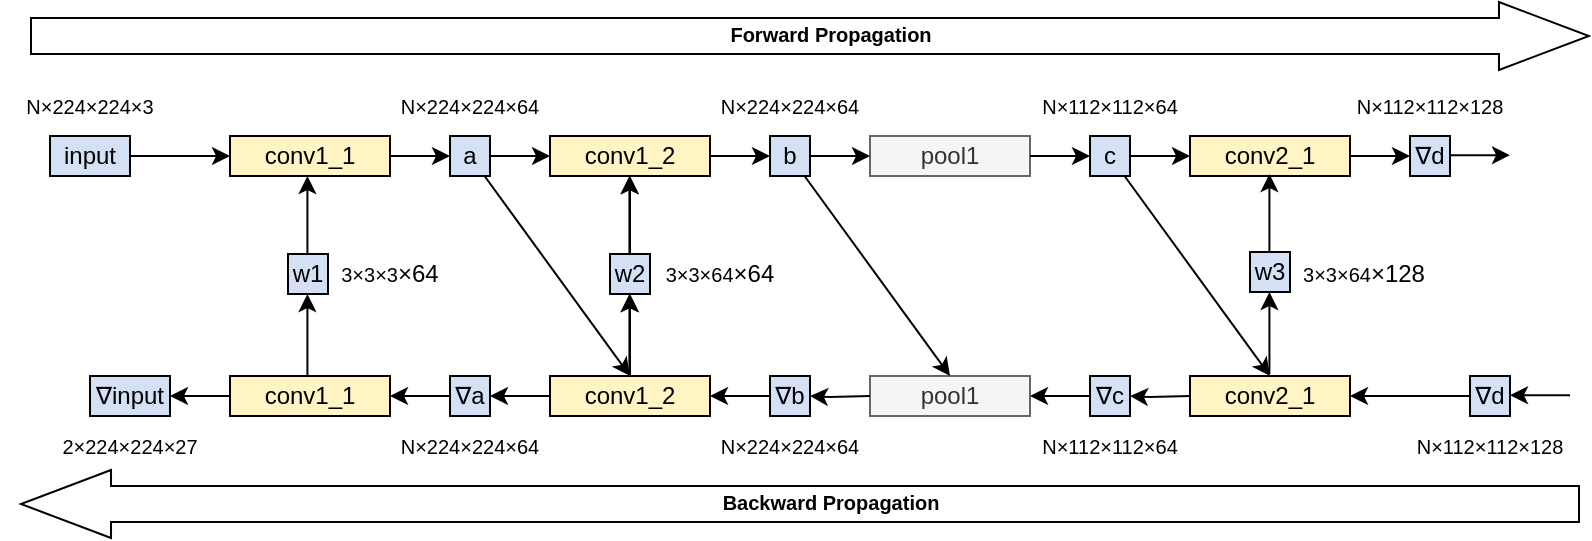 <mxfile version="21.0.10" type="github">
  <diagram name="第 1 页" id="kZKIhiGgx8vQk42RSa21">
    <mxGraphModel dx="473" dy="277" grid="1" gridSize="10" guides="1" tooltips="1" connect="1" arrows="1" fold="1" page="1" pageScale="1" pageWidth="827" pageHeight="1169" math="0" shadow="0">
      <root>
        <mxCell id="0" />
        <mxCell id="1" parent="0" />
        <mxCell id="8jd2FHh-dc2UQ0hfESjN-13" style="edgeStyle=orthogonalEdgeStyle;rounded=0;orthogonalLoop=1;jettySize=auto;html=1;entryX=0;entryY=0.5;entryDx=0;entryDy=0;" edge="1" parent="1" source="8jd2FHh-dc2UQ0hfESjN-1" target="8jd2FHh-dc2UQ0hfESjN-12">
          <mxGeometry relative="1" as="geometry" />
        </mxCell>
        <mxCell id="8jd2FHh-dc2UQ0hfESjN-1" value="conv1_1" style="rounded=0;whiteSpace=wrap;html=1;fillColor=#FFF4C3;" vertex="1" parent="1">
          <mxGeometry x="280" y="140" width="80" height="20" as="geometry" />
        </mxCell>
        <mxCell id="8jd2FHh-dc2UQ0hfESjN-18" style="edgeStyle=orthogonalEdgeStyle;rounded=0;orthogonalLoop=1;jettySize=auto;html=1;entryX=0;entryY=0.5;entryDx=0;entryDy=0;" edge="1" parent="1" source="8jd2FHh-dc2UQ0hfESjN-12" target="8jd2FHh-dc2UQ0hfESjN-17">
          <mxGeometry relative="1" as="geometry" />
        </mxCell>
        <mxCell id="8jd2FHh-dc2UQ0hfESjN-56" style="rounded=0;orthogonalLoop=1;jettySize=auto;html=1;entryX=0.5;entryY=0;entryDx=0;entryDy=0;" edge="1" parent="1" source="8jd2FHh-dc2UQ0hfESjN-12" target="8jd2FHh-dc2UQ0hfESjN-40">
          <mxGeometry relative="1" as="geometry" />
        </mxCell>
        <mxCell id="8jd2FHh-dc2UQ0hfESjN-12" value="a" style="rounded=0;whiteSpace=wrap;html=1;fillColor=#D4E1F5;" vertex="1" parent="1">
          <mxGeometry x="390" y="140" width="20" height="20" as="geometry" />
        </mxCell>
        <mxCell id="8jd2FHh-dc2UQ0hfESjN-16" style="edgeStyle=orthogonalEdgeStyle;rounded=0;orthogonalLoop=1;jettySize=auto;html=1;entryX=0;entryY=0.5;entryDx=0;entryDy=0;" edge="1" parent="1" source="8jd2FHh-dc2UQ0hfESjN-14" target="8jd2FHh-dc2UQ0hfESjN-1">
          <mxGeometry relative="1" as="geometry" />
        </mxCell>
        <mxCell id="8jd2FHh-dc2UQ0hfESjN-14" value="input" style="rounded=0;whiteSpace=wrap;html=1;fillStyle=auto;fillColor=#D4E1F5;" vertex="1" parent="1">
          <mxGeometry x="190" y="140" width="40" height="20" as="geometry" />
        </mxCell>
        <mxCell id="8jd2FHh-dc2UQ0hfESjN-17" value="conv1_2" style="rounded=0;whiteSpace=wrap;html=1;fillColor=#FFF4C3;" vertex="1" parent="1">
          <mxGeometry x="440" y="140" width="80" height="20" as="geometry" />
        </mxCell>
        <mxCell id="8jd2FHh-dc2UQ0hfESjN-19" value="pool1" style="rounded=0;whiteSpace=wrap;html=1;fillColor=#f5f5f5;fontColor=#333333;strokeColor=#666666;" vertex="1" parent="1">
          <mxGeometry x="600" y="140" width="80" height="20" as="geometry" />
        </mxCell>
        <mxCell id="8jd2FHh-dc2UQ0hfESjN-26" value="" style="group" vertex="1" connectable="0" parent="1">
          <mxGeometry x="520" y="140" width="80" height="20" as="geometry" />
        </mxCell>
        <mxCell id="8jd2FHh-dc2UQ0hfESjN-20" style="edgeStyle=orthogonalEdgeStyle;rounded=0;orthogonalLoop=1;jettySize=auto;html=1;entryX=0;entryY=0.5;entryDx=0;entryDy=0;" edge="1" parent="8jd2FHh-dc2UQ0hfESjN-26" target="8jd2FHh-dc2UQ0hfESjN-22">
          <mxGeometry relative="1" as="geometry">
            <mxPoint y="10" as="sourcePoint" />
          </mxGeometry>
        </mxCell>
        <mxCell id="8jd2FHh-dc2UQ0hfESjN-21" style="edgeStyle=orthogonalEdgeStyle;rounded=0;orthogonalLoop=1;jettySize=auto;html=1;entryX=0;entryY=0.5;entryDx=0;entryDy=0;" edge="1" parent="8jd2FHh-dc2UQ0hfESjN-26" source="8jd2FHh-dc2UQ0hfESjN-22">
          <mxGeometry relative="1" as="geometry">
            <mxPoint x="80" y="10" as="targetPoint" />
          </mxGeometry>
        </mxCell>
        <mxCell id="8jd2FHh-dc2UQ0hfESjN-22" value="b" style="rounded=0;whiteSpace=wrap;html=1;fillColor=#D4E1F5;" vertex="1" parent="8jd2FHh-dc2UQ0hfESjN-26">
          <mxGeometry x="30" width="20" height="20" as="geometry" />
        </mxCell>
        <mxCell id="8jd2FHh-dc2UQ0hfESjN-27" style="edgeStyle=orthogonalEdgeStyle;rounded=0;orthogonalLoop=1;jettySize=auto;html=1;entryX=0;entryY=0.5;entryDx=0;entryDy=0;" edge="1" parent="1" target="8jd2FHh-dc2UQ0hfESjN-29">
          <mxGeometry relative="1" as="geometry">
            <mxPoint x="680" y="150" as="sourcePoint" />
          </mxGeometry>
        </mxCell>
        <mxCell id="8jd2FHh-dc2UQ0hfESjN-28" style="edgeStyle=orthogonalEdgeStyle;rounded=0;orthogonalLoop=1;jettySize=auto;html=1;entryX=0;entryY=0.5;entryDx=0;entryDy=0;" edge="1" parent="1" source="8jd2FHh-dc2UQ0hfESjN-29">
          <mxGeometry relative="1" as="geometry">
            <mxPoint x="760" y="150" as="targetPoint" />
          </mxGeometry>
        </mxCell>
        <mxCell id="8jd2FHh-dc2UQ0hfESjN-58" style="rounded=0;orthogonalLoop=1;jettySize=auto;html=1;entryX=0.5;entryY=0;entryDx=0;entryDy=0;" edge="1" parent="1" source="8jd2FHh-dc2UQ0hfESjN-29" target="8jd2FHh-dc2UQ0hfESjN-49">
          <mxGeometry relative="1" as="geometry" />
        </mxCell>
        <mxCell id="8jd2FHh-dc2UQ0hfESjN-29" value="c" style="rounded=0;whiteSpace=wrap;html=1;fillColor=#D4E1F5;" vertex="1" parent="1">
          <mxGeometry x="710" y="140" width="20" height="20" as="geometry" />
        </mxCell>
        <mxCell id="8jd2FHh-dc2UQ0hfESjN-30" value="conv2_1" style="rounded=0;whiteSpace=wrap;html=1;fillColor=#FFF4C3;" vertex="1" parent="1">
          <mxGeometry x="760" y="140" width="80" height="20" as="geometry" />
        </mxCell>
        <mxCell id="8jd2FHh-dc2UQ0hfESjN-33" style="edgeStyle=orthogonalEdgeStyle;rounded=0;orthogonalLoop=1;jettySize=auto;html=1;entryX=0;entryY=0.5;entryDx=0;entryDy=0;" edge="1" parent="1">
          <mxGeometry relative="1" as="geometry">
            <mxPoint x="840" y="150" as="sourcePoint" />
            <mxPoint x="870" y="150" as="targetPoint" />
          </mxGeometry>
        </mxCell>
        <mxCell id="8jd2FHh-dc2UQ0hfESjN-34" style="edgeStyle=orthogonalEdgeStyle;rounded=0;orthogonalLoop=1;jettySize=auto;html=1;" edge="1" parent="1">
          <mxGeometry relative="1" as="geometry">
            <mxPoint x="920" y="149.58" as="targetPoint" />
            <mxPoint x="890" y="149.58" as="sourcePoint" />
          </mxGeometry>
        </mxCell>
        <mxCell id="8jd2FHh-dc2UQ0hfESjN-36" style="edgeStyle=orthogonalEdgeStyle;rounded=0;orthogonalLoop=1;jettySize=auto;html=1;exitX=0;exitY=0.5;exitDx=0;exitDy=0;" edge="1" parent="1" source="8jd2FHh-dc2UQ0hfESjN-39" target="8jd2FHh-dc2UQ0hfESjN-37">
          <mxGeometry relative="1" as="geometry" />
        </mxCell>
        <mxCell id="8jd2FHh-dc2UQ0hfESjN-54" style="edgeStyle=orthogonalEdgeStyle;rounded=0;orthogonalLoop=1;jettySize=auto;html=1;" edge="1" parent="1" source="8jd2FHh-dc2UQ0hfESjN-37">
          <mxGeometry relative="1" as="geometry">
            <mxPoint x="250" y="270" as="targetPoint" />
          </mxGeometry>
        </mxCell>
        <mxCell id="8jd2FHh-dc2UQ0hfESjN-37" value="conv1_1" style="rounded=0;whiteSpace=wrap;html=1;fillColor=#FFF4C3;" vertex="1" parent="1">
          <mxGeometry x="280" y="260" width="80" height="20" as="geometry" />
        </mxCell>
        <mxCell id="8jd2FHh-dc2UQ0hfESjN-38" style="edgeStyle=orthogonalEdgeStyle;rounded=0;orthogonalLoop=1;jettySize=auto;html=1;exitX=0;exitY=0.5;exitDx=0;exitDy=0;" edge="1" parent="1" source="8jd2FHh-dc2UQ0hfESjN-40" target="8jd2FHh-dc2UQ0hfESjN-39">
          <mxGeometry relative="1" as="geometry" />
        </mxCell>
        <mxCell id="8jd2FHh-dc2UQ0hfESjN-39" value="∇a" style="rounded=0;whiteSpace=wrap;html=1;fillColor=#D4E1F5;" vertex="1" parent="1">
          <mxGeometry x="390" y="260" width="20" height="20" as="geometry" />
        </mxCell>
        <mxCell id="8jd2FHh-dc2UQ0hfESjN-61" style="edgeStyle=orthogonalEdgeStyle;rounded=0;orthogonalLoop=1;jettySize=auto;html=1;entryX=0.5;entryY=1;entryDx=0;entryDy=0;" edge="1" parent="1" source="8jd2FHh-dc2UQ0hfESjN-40" target="8jd2FHh-dc2UQ0hfESjN-65">
          <mxGeometry relative="1" as="geometry">
            <mxPoint x="480" y="220" as="targetPoint" />
          </mxGeometry>
        </mxCell>
        <mxCell id="8jd2FHh-dc2UQ0hfESjN-40" value="conv1_2" style="rounded=0;whiteSpace=wrap;html=1;fillColor=#FFF4C3;" vertex="1" parent="1">
          <mxGeometry x="440" y="260" width="80" height="20" as="geometry" />
        </mxCell>
        <mxCell id="8jd2FHh-dc2UQ0hfESjN-41" value="pool1" style="rounded=0;whiteSpace=wrap;html=1;fillColor=#f5f5f5;fontColor=#333333;strokeColor=#666666;" vertex="1" parent="1">
          <mxGeometry x="600" y="260" width="80" height="20" as="geometry" />
        </mxCell>
        <mxCell id="8jd2FHh-dc2UQ0hfESjN-42" value="" style="group" vertex="1" connectable="0" parent="1">
          <mxGeometry x="520" y="260" width="80" height="20" as="geometry" />
        </mxCell>
        <mxCell id="8jd2FHh-dc2UQ0hfESjN-43" style="edgeStyle=orthogonalEdgeStyle;rounded=0;orthogonalLoop=1;jettySize=auto;html=1;entryX=0;entryY=0.5;entryDx=0;entryDy=0;exitX=0;exitY=0.5;exitDx=0;exitDy=0;" edge="1" parent="8jd2FHh-dc2UQ0hfESjN-42" source="8jd2FHh-dc2UQ0hfESjN-45">
          <mxGeometry relative="1" as="geometry">
            <mxPoint y="10" as="targetPoint" />
          </mxGeometry>
        </mxCell>
        <mxCell id="8jd2FHh-dc2UQ0hfESjN-44" style="edgeStyle=orthogonalEdgeStyle;rounded=0;orthogonalLoop=1;jettySize=auto;html=1;" edge="1" parent="8jd2FHh-dc2UQ0hfESjN-42" target="8jd2FHh-dc2UQ0hfESjN-45">
          <mxGeometry relative="1" as="geometry">
            <mxPoint x="80" y="10" as="sourcePoint" />
          </mxGeometry>
        </mxCell>
        <mxCell id="8jd2FHh-dc2UQ0hfESjN-45" value="∇b" style="rounded=0;whiteSpace=wrap;html=1;fillColor=#D4E1F5;" vertex="1" parent="8jd2FHh-dc2UQ0hfESjN-42">
          <mxGeometry x="30" width="20" height="20" as="geometry" />
        </mxCell>
        <mxCell id="8jd2FHh-dc2UQ0hfESjN-46" style="edgeStyle=orthogonalEdgeStyle;rounded=0;orthogonalLoop=1;jettySize=auto;html=1;entryX=0;entryY=0.5;entryDx=0;entryDy=0;exitX=0;exitY=0.5;exitDx=0;exitDy=0;" edge="1" parent="1" source="8jd2FHh-dc2UQ0hfESjN-48">
          <mxGeometry relative="1" as="geometry">
            <mxPoint x="680" y="270" as="targetPoint" />
          </mxGeometry>
        </mxCell>
        <mxCell id="8jd2FHh-dc2UQ0hfESjN-47" style="edgeStyle=orthogonalEdgeStyle;rounded=0;orthogonalLoop=1;jettySize=auto;html=1;" edge="1" parent="1" target="8jd2FHh-dc2UQ0hfESjN-48">
          <mxGeometry relative="1" as="geometry">
            <mxPoint x="760" y="270" as="sourcePoint" />
          </mxGeometry>
        </mxCell>
        <mxCell id="8jd2FHh-dc2UQ0hfESjN-48" value="∇c" style="rounded=0;whiteSpace=wrap;html=1;fillColor=#D4E1F5;" vertex="1" parent="1">
          <mxGeometry x="710" y="260" width="20" height="20" as="geometry" />
        </mxCell>
        <mxCell id="8jd2FHh-dc2UQ0hfESjN-49" value="conv2_1" style="rounded=0;whiteSpace=wrap;html=1;fillColor=#FFF4C3;" vertex="1" parent="1">
          <mxGeometry x="760" y="260" width="80" height="20" as="geometry" />
        </mxCell>
        <mxCell id="8jd2FHh-dc2UQ0hfESjN-50" style="edgeStyle=orthogonalEdgeStyle;rounded=0;orthogonalLoop=1;jettySize=auto;html=1;entryX=0;entryY=0.5;entryDx=0;entryDy=0;exitX=0;exitY=0.5;exitDx=0;exitDy=0;" edge="1" parent="1" source="8jd2FHh-dc2UQ0hfESjN-59">
          <mxGeometry relative="1" as="geometry">
            <mxPoint x="870" y="270" as="sourcePoint" />
            <mxPoint x="840" y="270" as="targetPoint" />
          </mxGeometry>
        </mxCell>
        <mxCell id="8jd2FHh-dc2UQ0hfESjN-51" style="edgeStyle=orthogonalEdgeStyle;rounded=0;orthogonalLoop=1;jettySize=auto;html=1;" edge="1" parent="1">
          <mxGeometry relative="1" as="geometry">
            <mxPoint x="920" y="269.58" as="targetPoint" />
            <mxPoint x="950" y="269.58" as="sourcePoint" />
          </mxGeometry>
        </mxCell>
        <mxCell id="8jd2FHh-dc2UQ0hfESjN-55" value="∇input" style="rounded=0;whiteSpace=wrap;html=1;fillColor=#D4E1F5;" vertex="1" parent="1">
          <mxGeometry x="210" y="260" width="40" height="20" as="geometry" />
        </mxCell>
        <mxCell id="8jd2FHh-dc2UQ0hfESjN-57" style="rounded=0;orthogonalLoop=1;jettySize=auto;html=1;entryX=0.5;entryY=0;entryDx=0;entryDy=0;" edge="1" parent="1" source="8jd2FHh-dc2UQ0hfESjN-22" target="8jd2FHh-dc2UQ0hfESjN-41">
          <mxGeometry relative="1" as="geometry" />
        </mxCell>
        <mxCell id="8jd2FHh-dc2UQ0hfESjN-59" value="∇d" style="rounded=0;whiteSpace=wrap;html=1;fillColor=#D4E1F5;" vertex="1" parent="1">
          <mxGeometry x="900" y="260" width="20" height="20" as="geometry" />
        </mxCell>
        <mxCell id="8jd2FHh-dc2UQ0hfESjN-60" value="∇d" style="rounded=0;whiteSpace=wrap;html=1;fillColor=#D4E1F5;" vertex="1" parent="1">
          <mxGeometry x="870" y="140" width="20" height="20" as="geometry" />
        </mxCell>
        <mxCell id="8jd2FHh-dc2UQ0hfESjN-66" style="edgeStyle=orthogonalEdgeStyle;rounded=0;orthogonalLoop=1;jettySize=auto;html=1;entryX=0.5;entryY=1;entryDx=0;entryDy=0;exitX=0.5;exitY=0;exitDx=0;exitDy=0;" edge="1" parent="1" source="8jd2FHh-dc2UQ0hfESjN-65" target="8jd2FHh-dc2UQ0hfESjN-17">
          <mxGeometry relative="1" as="geometry" />
        </mxCell>
        <mxCell id="8jd2FHh-dc2UQ0hfESjN-65" value="w2" style="rounded=0;whiteSpace=wrap;html=1;fillColor=#D4E1F5;" vertex="1" parent="1">
          <mxGeometry x="470" y="199" width="20" height="20" as="geometry" />
        </mxCell>
        <mxCell id="8jd2FHh-dc2UQ0hfESjN-67" style="edgeStyle=orthogonalEdgeStyle;rounded=0;orthogonalLoop=1;jettySize=auto;html=1;entryX=0.5;entryY=1;entryDx=0;entryDy=0;" edge="1" parent="1">
          <mxGeometry relative="1" as="geometry">
            <mxPoint x="479.71" y="260" as="sourcePoint" />
            <mxPoint x="479.71" y="219" as="targetPoint" />
          </mxGeometry>
        </mxCell>
        <mxCell id="8jd2FHh-dc2UQ0hfESjN-70" style="edgeStyle=orthogonalEdgeStyle;rounded=0;orthogonalLoop=1;jettySize=auto;html=1;entryX=0.5;entryY=1;entryDx=0;entryDy=0;exitX=0.5;exitY=0;exitDx=0;exitDy=0;" edge="1" parent="1">
          <mxGeometry relative="1" as="geometry">
            <mxPoint x="479.71" y="199" as="sourcePoint" />
            <mxPoint x="479.71" y="160" as="targetPoint" />
          </mxGeometry>
        </mxCell>
        <mxCell id="8jd2FHh-dc2UQ0hfESjN-74" value="w3" style="rounded=0;whiteSpace=wrap;html=1;fillColor=#D4E1F5;" vertex="1" parent="1">
          <mxGeometry x="790" y="198" width="20" height="20" as="geometry" />
        </mxCell>
        <mxCell id="8jd2FHh-dc2UQ0hfESjN-75" style="edgeStyle=orthogonalEdgeStyle;rounded=0;orthogonalLoop=1;jettySize=auto;html=1;entryX=0.5;entryY=1;entryDx=0;entryDy=0;" edge="1" parent="1">
          <mxGeometry relative="1" as="geometry">
            <mxPoint x="799.71" y="259" as="sourcePoint" />
            <mxPoint x="799.71" y="218" as="targetPoint" />
          </mxGeometry>
        </mxCell>
        <mxCell id="8jd2FHh-dc2UQ0hfESjN-76" style="edgeStyle=orthogonalEdgeStyle;rounded=0;orthogonalLoop=1;jettySize=auto;html=1;entryX=0.5;entryY=1;entryDx=0;entryDy=0;exitX=0.5;exitY=0;exitDx=0;exitDy=0;" edge="1" parent="1">
          <mxGeometry relative="1" as="geometry">
            <mxPoint x="799.71" y="198" as="sourcePoint" />
            <mxPoint x="799.71" y="159" as="targetPoint" />
          </mxGeometry>
        </mxCell>
        <mxCell id="8jd2FHh-dc2UQ0hfESjN-77" value="&lt;font style=&quot;font-size: 10px;&quot;&gt;N×224×224×64&lt;/font&gt;" style="text;html=1;strokeColor=none;fillColor=none;align=center;verticalAlign=middle;whiteSpace=wrap;rounded=0;" vertex="1" parent="1">
          <mxGeometry x="355" y="100" width="90" height="50" as="geometry" />
        </mxCell>
        <mxCell id="8jd2FHh-dc2UQ0hfESjN-78" value="&lt;font style=&quot;font-size: 10px;&quot;&gt;N×224×224×64&lt;/font&gt;" style="text;html=1;strokeColor=none;fillColor=none;align=center;verticalAlign=middle;whiteSpace=wrap;rounded=0;" vertex="1" parent="1">
          <mxGeometry x="515" y="100" width="90" height="50" as="geometry" />
        </mxCell>
        <mxCell id="8jd2FHh-dc2UQ0hfESjN-79" value="&lt;font style=&quot;font-size: 10px;&quot;&gt;N×112×112×64&lt;/font&gt;" style="text;html=1;strokeColor=none;fillColor=none;align=center;verticalAlign=middle;whiteSpace=wrap;rounded=0;" vertex="1" parent="1">
          <mxGeometry x="675" y="100" width="90" height="50" as="geometry" />
        </mxCell>
        <mxCell id="8jd2FHh-dc2UQ0hfESjN-80" value="&lt;font style=&quot;font-size: 10px;&quot;&gt;N×112×112×128&lt;/font&gt;" style="text;html=1;strokeColor=none;fillColor=none;align=center;verticalAlign=middle;whiteSpace=wrap;rounded=0;" vertex="1" parent="1">
          <mxGeometry x="835" y="100" width="90" height="50" as="geometry" />
        </mxCell>
        <mxCell id="8jd2FHh-dc2UQ0hfESjN-81" value="&lt;font style=&quot;font-size: 10px;&quot;&gt;N×224×224×64&lt;/font&gt;" style="text;html=1;strokeColor=none;fillColor=none;align=center;verticalAlign=middle;whiteSpace=wrap;rounded=0;" vertex="1" parent="1">
          <mxGeometry x="355" y="270" width="90" height="50" as="geometry" />
        </mxCell>
        <mxCell id="8jd2FHh-dc2UQ0hfESjN-82" value="&lt;font style=&quot;font-size: 10px;&quot;&gt;N×224×224×64&lt;/font&gt;" style="text;html=1;strokeColor=none;fillColor=none;align=center;verticalAlign=middle;whiteSpace=wrap;rounded=0;" vertex="1" parent="1">
          <mxGeometry x="515" y="270" width="90" height="50" as="geometry" />
        </mxCell>
        <mxCell id="8jd2FHh-dc2UQ0hfESjN-83" value="&lt;font style=&quot;font-size: 10px;&quot;&gt;N×112×112×64&lt;/font&gt;" style="text;html=1;strokeColor=none;fillColor=none;align=center;verticalAlign=middle;whiteSpace=wrap;rounded=0;" vertex="1" parent="1">
          <mxGeometry x="675" y="270" width="90" height="50" as="geometry" />
        </mxCell>
        <mxCell id="8jd2FHh-dc2UQ0hfESjN-84" value="&lt;font style=&quot;font-size: 10px;&quot;&gt;N×112×112×128&lt;/font&gt;" style="text;html=1;strokeColor=none;fillColor=none;align=center;verticalAlign=middle;whiteSpace=wrap;rounded=0;" vertex="1" parent="1">
          <mxGeometry x="865" y="270" width="90" height="50" as="geometry" />
        </mxCell>
        <mxCell id="8jd2FHh-dc2UQ0hfESjN-86" value="&lt;font style=&quot;font-size: 10px;&quot;&gt;3×3×64&lt;/font&gt;×64" style="text;html=1;strokeColor=none;fillColor=none;align=center;verticalAlign=middle;whiteSpace=wrap;rounded=0;" vertex="1" parent="1">
          <mxGeometry x="485" y="192" width="80" height="34" as="geometry" />
        </mxCell>
        <mxCell id="8jd2FHh-dc2UQ0hfESjN-87" value="&lt;font style=&quot;font-size: 10px;&quot;&gt;3×3×64&lt;/font&gt;×128" style="text;html=1;strokeColor=none;fillColor=none;align=center;verticalAlign=middle;whiteSpace=wrap;rounded=0;" vertex="1" parent="1">
          <mxGeometry x="807" y="192" width="80" height="34" as="geometry" />
        </mxCell>
        <mxCell id="8jd2FHh-dc2UQ0hfESjN-88" value="&lt;font style=&quot;font-size: 10px;&quot;&gt;N×224×224×3&lt;/font&gt;" style="text;html=1;strokeColor=none;fillColor=none;align=center;verticalAlign=middle;whiteSpace=wrap;rounded=0;" vertex="1" parent="1">
          <mxGeometry x="165" y="100" width="90" height="50" as="geometry" />
        </mxCell>
        <mxCell id="8jd2FHh-dc2UQ0hfESjN-89" value="&lt;font style=&quot;font-size: 10px;&quot;&gt;2×224×224×27&lt;/font&gt;" style="text;html=1;strokeColor=none;fillColor=none;align=center;verticalAlign=middle;whiteSpace=wrap;rounded=0;" vertex="1" parent="1">
          <mxGeometry x="185" y="270" width="90" height="50" as="geometry" />
        </mxCell>
        <mxCell id="8jd2FHh-dc2UQ0hfESjN-97" value="w1" style="rounded=0;whiteSpace=wrap;html=1;fillColor=#D4E1F5;" vertex="1" parent="1">
          <mxGeometry x="309" y="199" width="20" height="20" as="geometry" />
        </mxCell>
        <mxCell id="8jd2FHh-dc2UQ0hfESjN-98" style="edgeStyle=orthogonalEdgeStyle;rounded=0;orthogonalLoop=1;jettySize=auto;html=1;entryX=0.5;entryY=1;entryDx=0;entryDy=0;" edge="1" parent="1">
          <mxGeometry relative="1" as="geometry">
            <mxPoint x="318.71" y="260" as="sourcePoint" />
            <mxPoint x="318.71" y="219" as="targetPoint" />
          </mxGeometry>
        </mxCell>
        <mxCell id="8jd2FHh-dc2UQ0hfESjN-99" style="edgeStyle=orthogonalEdgeStyle;rounded=0;orthogonalLoop=1;jettySize=auto;html=1;entryX=0.5;entryY=1;entryDx=0;entryDy=0;exitX=0.5;exitY=0;exitDx=0;exitDy=0;" edge="1" parent="1">
          <mxGeometry relative="1" as="geometry">
            <mxPoint x="318.71" y="199" as="sourcePoint" />
            <mxPoint x="318.71" y="160" as="targetPoint" />
          </mxGeometry>
        </mxCell>
        <mxCell id="8jd2FHh-dc2UQ0hfESjN-100" value="&lt;font style=&quot;font-size: 10px;&quot;&gt;3×3×3&lt;/font&gt;×64" style="text;html=1;strokeColor=none;fillColor=none;align=center;verticalAlign=middle;whiteSpace=wrap;rounded=0;" vertex="1" parent="1">
          <mxGeometry x="330" y="192" width="60" height="34" as="geometry" />
        </mxCell>
        <mxCell id="8jd2FHh-dc2UQ0hfESjN-101" value="" style="shape=flexArrow;endArrow=classic;html=1;rounded=0;endWidth=15;endSize=14.67;startSize=6;strokeColor=default;fillColor=none;strokeWidth=1;arcSize=20;width=18;" edge="1" parent="1">
          <mxGeometry width="50" height="50" relative="1" as="geometry">
            <mxPoint x="180" y="90" as="sourcePoint" />
            <mxPoint x="960" y="90" as="targetPoint" />
          </mxGeometry>
        </mxCell>
        <mxCell id="8jd2FHh-dc2UQ0hfESjN-102" value="&lt;font style=&quot;font-size: 10px;&quot;&gt;&lt;b&gt;Forward Propagation&lt;/b&gt;&lt;/font&gt;" style="edgeLabel;html=1;align=center;verticalAlign=middle;resizable=0;points=[];" vertex="1" connectable="0" parent="8jd2FHh-dc2UQ0hfESjN-101">
          <mxGeometry x="0.059" y="-2" relative="1" as="geometry">
            <mxPoint x="-13" y="-3" as="offset" />
          </mxGeometry>
        </mxCell>
        <mxCell id="8jd2FHh-dc2UQ0hfESjN-103" value="" style="shape=flexArrow;endArrow=classic;html=1;rounded=0;endWidth=15;endSize=14.67;startSize=6;strokeColor=default;fillColor=none;strokeWidth=1;arcSize=20;width=18;" edge="1" parent="1">
          <mxGeometry width="50" height="50" relative="1" as="geometry">
            <mxPoint x="955" y="324" as="sourcePoint" />
            <mxPoint x="175" y="324" as="targetPoint" />
          </mxGeometry>
        </mxCell>
        <mxCell id="8jd2FHh-dc2UQ0hfESjN-104" value="&lt;font style=&quot;font-size: 10px;&quot;&gt;&lt;b&gt;Backward Propagation&lt;/b&gt;&lt;/font&gt;" style="edgeLabel;html=1;align=center;verticalAlign=middle;resizable=0;points=[];" vertex="1" connectable="0" parent="8jd2FHh-dc2UQ0hfESjN-103">
          <mxGeometry x="0.059" y="-2" relative="1" as="geometry">
            <mxPoint x="38" y="1" as="offset" />
          </mxGeometry>
        </mxCell>
      </root>
    </mxGraphModel>
  </diagram>
</mxfile>
